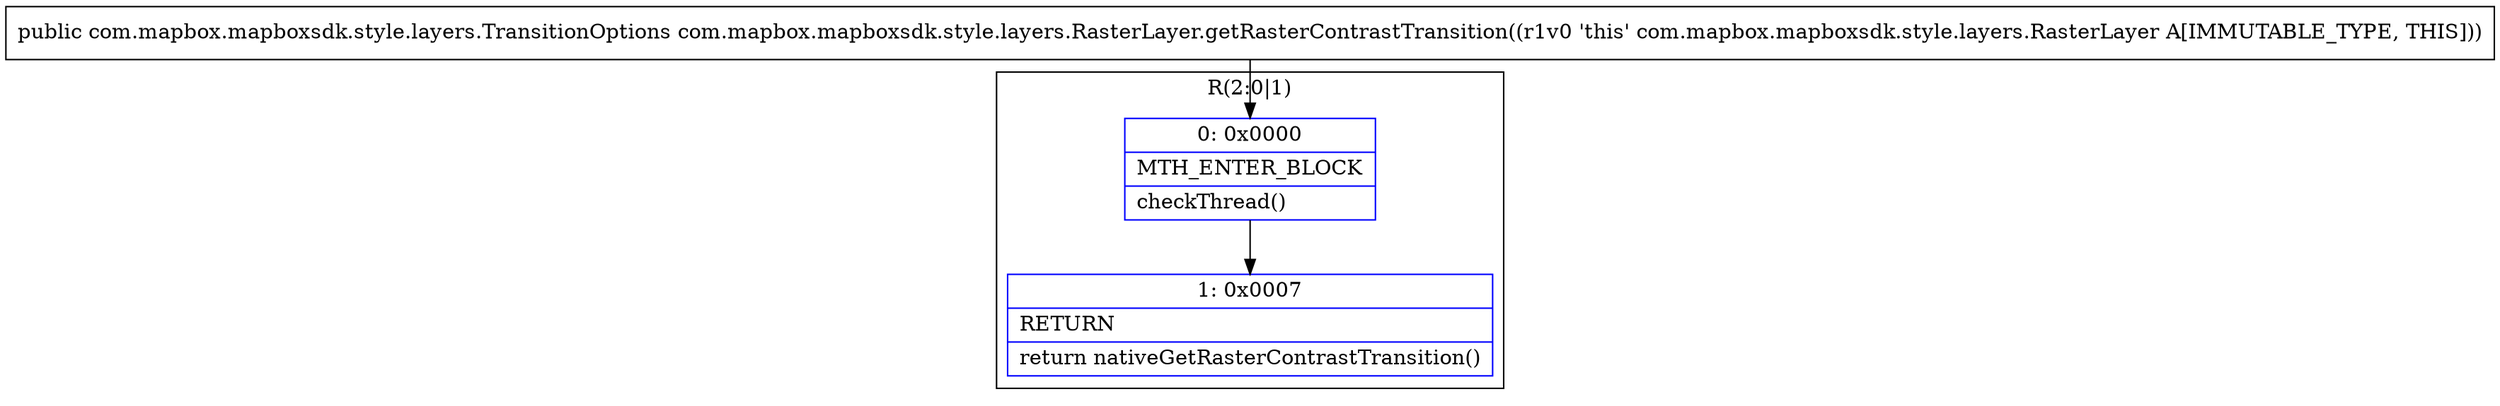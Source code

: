 digraph "CFG forcom.mapbox.mapboxsdk.style.layers.RasterLayer.getRasterContrastTransition()Lcom\/mapbox\/mapboxsdk\/style\/layers\/TransitionOptions;" {
subgraph cluster_Region_1978769178 {
label = "R(2:0|1)";
node [shape=record,color=blue];
Node_0 [shape=record,label="{0\:\ 0x0000|MTH_ENTER_BLOCK\l|checkThread()\l}"];
Node_1 [shape=record,label="{1\:\ 0x0007|RETURN\l|return nativeGetRasterContrastTransition()\l}"];
}
MethodNode[shape=record,label="{public com.mapbox.mapboxsdk.style.layers.TransitionOptions com.mapbox.mapboxsdk.style.layers.RasterLayer.getRasterContrastTransition((r1v0 'this' com.mapbox.mapboxsdk.style.layers.RasterLayer A[IMMUTABLE_TYPE, THIS])) }"];
MethodNode -> Node_0;
Node_0 -> Node_1;
}

